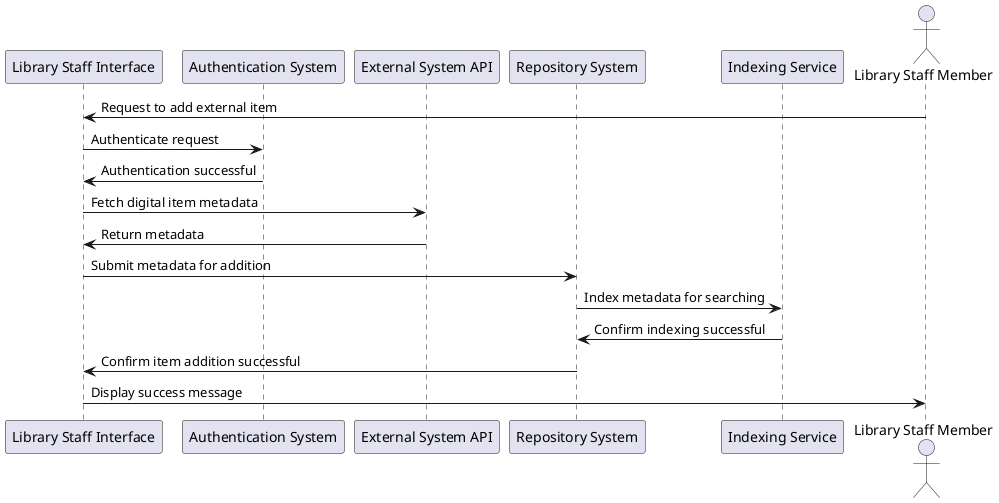 @startuml
participant UserInterface as "Library Staff Interface"
participant AuthenticationSystem as "Authentication System"
participant ExternalSystemService as "External System API"
participant RepositorySystem as "Repository System"
participant IndexingService as "Indexing Service"

actor LibraryStaff as "Library Staff Member"

LibraryStaff -> UserInterface : Request to add external item
UserInterface -> AuthenticationSystem : Authenticate request
AuthenticationSystem -> UserInterface : Authentication successful

UserInterface -> ExternalSystemService : Fetch digital item metadata
ExternalSystemService -> UserInterface : Return metadata

UserInterface -> RepositorySystem : Submit metadata for addition
RepositorySystem -> IndexingService : Index metadata for searching
IndexingService -> RepositorySystem : Confirm indexing successful
RepositorySystem -> UserInterface : Confirm item addition successful
UserInterface -> LibraryStaff : Display success message

@enduml